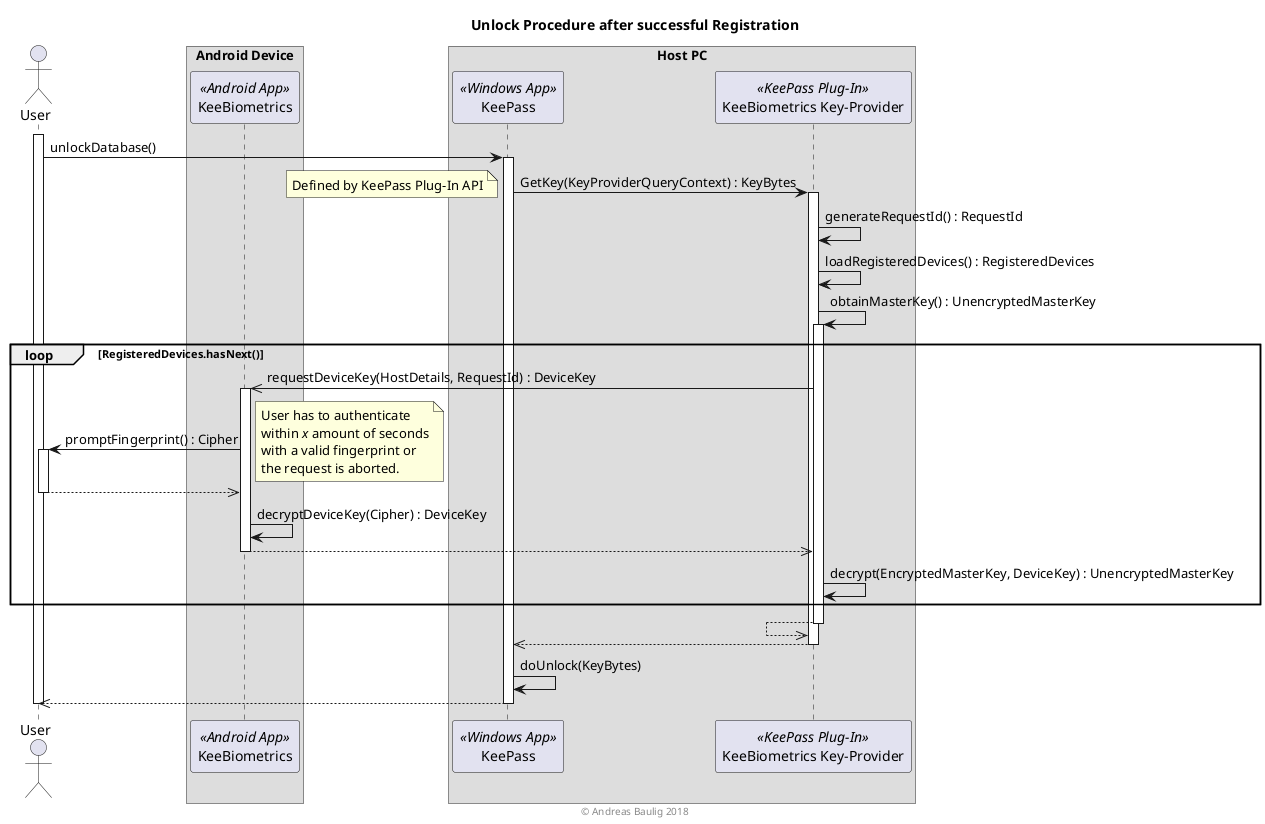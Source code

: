 @startuml unlock

actor user as "User"
box "Android Device"
    participant app as "KeeBiometrics" <<Android App>>
end box
box "Host PC"
    participant keepass as "KeePass" <<Windows App>>
    participant plugin as "KeeBiometrics Key-Provider" <<KeePass Plug-In>>
end box

title Unlock Procedure after successful Registration

activate user
    user -> keepass : unlockDatabase()
    activate keepass
        keepass -> plugin : GetKey(KeyProviderQueryContext) : KeyBytes
        note left
        Defined by KeePass Plug-In API
        end note
        activate plugin
            plugin -> plugin : generateRequestId() : RequestId
            plugin -> plugin : loadRegisteredDevices() : RegisteredDevices
            plugin -> plugin : obtainMasterKey() : UnencryptedMasterKey
            activate plugin
                loop RegisteredDevices.hasNext()            
                    plugin ->> app : requestDeviceKey(HostDetails, RequestId) : DeviceKey
                    activate app
                        app -> user : promptFingerprint() : Cipher
                        activate user
                            note right
                            User has to authenticate
                            within <i>x</i> amount of seconds
                            with a valid fingerprint or
                            the request is aborted.
                            end note
                        app <<-- user
                        deactivate user
                        app -> app : decryptDeviceKey(Cipher) : DeviceKey
                    plugin <<-- app
                    deactivate app

                    plugin -> plugin : decrypt(EncryptedMasterKey, DeviceKey) : UnencryptedMasterKey
                end
            plugin <<-- plugin
            deactivate plugin
        keepass <<-- plugin
        deactivate plugin

        keepass -> keepass : doUnlock(KeyBytes)
    user <<-- keepass
    deactivate keepass
deactivate user

footer © Andreas Baulig 2018

@enduml